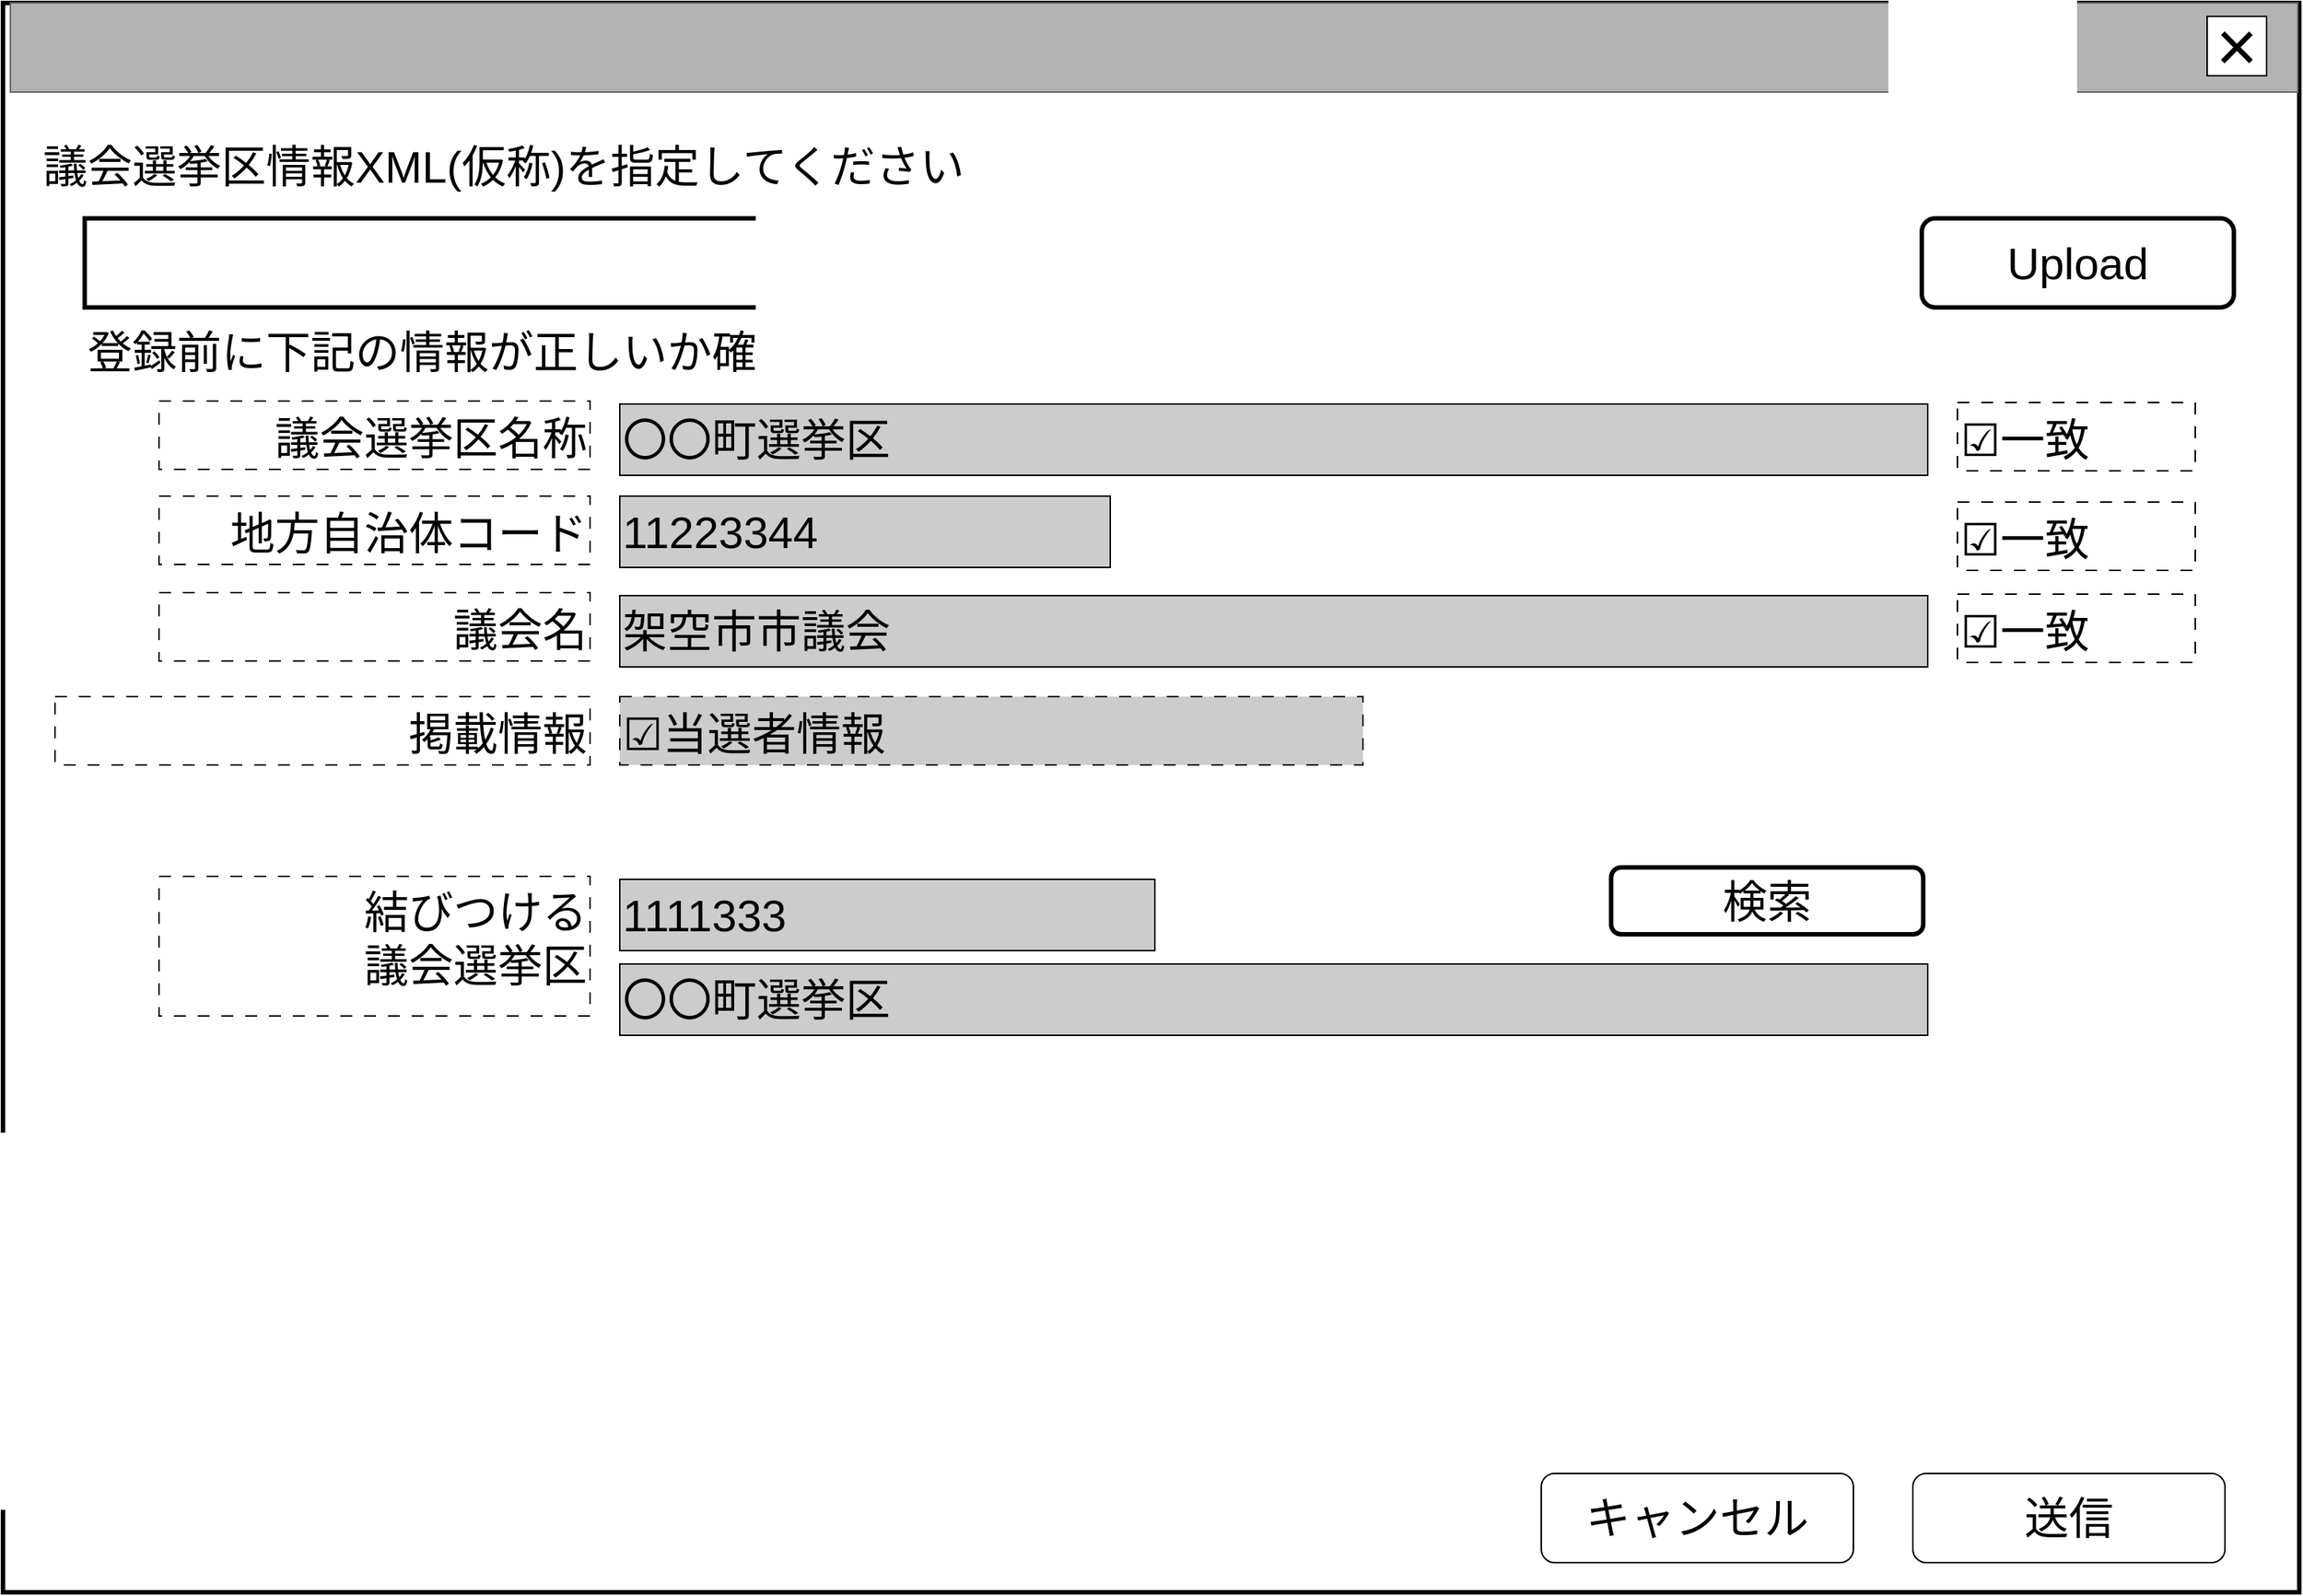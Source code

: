 <mxfile version="24.0.4" type="device">
  <diagram name="ページ1" id="LE8fIzdrHe0wcv1LTvfw">
    <mxGraphModel dx="2474" dy="1480" grid="1" gridSize="10" guides="1" tooltips="1" connect="1" arrows="1" fold="1" page="1" pageScale="1" pageWidth="1600" pageHeight="1200" math="0" shadow="0">
      <root>
        <mxCell id="0" />
        <mxCell id="cFaB45KztUIKXS-_cTrr-4" value="背景" style="locked=1;" parent="0" visible="0" />
        <mxCell id="cFaB45KztUIKXS-_cTrr-5" value="" style="rounded=0;whiteSpace=wrap;html=1;strokeWidth=3;" parent="cFaB45KztUIKXS-_cTrr-4" vertex="1">
          <mxGeometry x="1" y="1" width="1595" height="1180" as="geometry" />
        </mxCell>
        <mxCell id="cFaB45KztUIKXS-_cTrr-6" value="" style="rounded=0;whiteSpace=wrap;html=1;fillColor=#B3B3B3;fontColor=#333333;strokeColor=#666666;" parent="cFaB45KztUIKXS-_cTrr-4" vertex="1">
          <mxGeometry width="1595" height="60" as="geometry" />
        </mxCell>
        <mxCell id="cFaB45KztUIKXS-_cTrr-7" value="&lt;font style=&quot;font-size: 48px;&quot;&gt;×&lt;/font&gt;" style="rounded=0;whiteSpace=wrap;html=1;" parent="cFaB45KztUIKXS-_cTrr-4" vertex="1">
          <mxGeometry x="1550" y="10" width="40" height="40" as="geometry" />
        </mxCell>
        <mxCell id="cFaB45KztUIKXS-_cTrr-8" value="" style="rounded=0;whiteSpace=wrap;html=1;" parent="cFaB45KztUIKXS-_cTrr-4" vertex="1">
          <mxGeometry x="830" y="670" width="120" height="60" as="geometry" />
        </mxCell>
        <mxCell id="cFaB45KztUIKXS-_cTrr-9" value="ウインドウ" style="locked=1;" parent="0" />
        <mxCell id="cFaB45KztUIKXS-_cTrr-10" value="" style="rounded=0;whiteSpace=wrap;html=1;strokeWidth=3;" parent="cFaB45KztUIKXS-_cTrr-9" vertex="1">
          <mxGeometry x="6" y="48" width="1545" height="1070" as="geometry" />
        </mxCell>
        <mxCell id="cFaB45KztUIKXS-_cTrr-11" value="" style="rounded=0;whiteSpace=wrap;html=1;fillColor=#B3B3B3;fontColor=#333333;strokeColor=#666666;" parent="cFaB45KztUIKXS-_cTrr-9" vertex="1">
          <mxGeometry x="11" y="48" width="1539" height="60" as="geometry" />
        </mxCell>
        <mxCell id="cFaB45KztUIKXS-_cTrr-12" value="&lt;font style=&quot;font-size: 48px;&quot;&gt;×&lt;/font&gt;" style="rounded=0;whiteSpace=wrap;html=1;" parent="cFaB45KztUIKXS-_cTrr-9" vertex="1">
          <mxGeometry x="1489" y="57" width="40" height="40" as="geometry" />
        </mxCell>
        <mxCell id="cFaB45KztUIKXS-_cTrr-14" value="名称未設定レイヤ" style="" parent="0" />
        <mxCell id="HvR4dSRWBfD3urc1JDpB-8" value="&lt;font style=&quot;font-size: 30px;&quot;&gt;登録前に下記の情報が正しいか確認をしてください&lt;/font&gt;" style="text;html=1;strokeColor=none;fillColor=none;align=left;verticalAlign=middle;whiteSpace=wrap;rounded=0;" parent="cFaB45KztUIKXS-_cTrr-14" vertex="1">
          <mxGeometry x="61" y="268" width="750" height="30" as="geometry" />
        </mxCell>
        <mxCell id="HvR4dSRWBfD3urc1JDpB-15" value="&lt;span style=&quot;font-size: 30px;&quot;&gt;送信&lt;/span&gt;" style="rounded=1;whiteSpace=wrap;html=1;" parent="cFaB45KztUIKXS-_cTrr-14" vertex="1">
          <mxGeometry x="1291" y="1038" width="210" height="60" as="geometry" />
        </mxCell>
        <mxCell id="HvR4dSRWBfD3urc1JDpB-16" value="&lt;span style=&quot;font-size: 30px;&quot;&gt;キャンセル&lt;/span&gt;" style="rounded=1;whiteSpace=wrap;html=1;" parent="cFaB45KztUIKXS-_cTrr-14" vertex="1">
          <mxGeometry x="1041" y="1038" width="210" height="60" as="geometry" />
        </mxCell>
        <mxCell id="rMlkWfYMhBXUC336Wd6b-3" value="&lt;span style=&quot;font-size: 30px;&quot;&gt;Upload&lt;/span&gt;" style="rounded=1;whiteSpace=wrap;html=1;fillColor=#FFFFFF;strokeWidth=3;" parent="cFaB45KztUIKXS-_cTrr-14" vertex="1">
          <mxGeometry x="1297" y="193" width="210" height="60" as="geometry" />
        </mxCell>
        <mxCell id="rMlkWfYMhBXUC336Wd6b-4" value="&lt;span style=&quot;font-size: 30px;&quot;&gt;議会選挙区情報XML(仮称)を指定してください&lt;/span&gt;" style="text;html=1;strokeColor=none;fillColor=none;align=left;verticalAlign=middle;whiteSpace=wrap;rounded=0;" parent="cFaB45KztUIKXS-_cTrr-14" vertex="1">
          <mxGeometry x="31" y="138" width="659" height="40" as="geometry" />
        </mxCell>
        <mxCell id="rMlkWfYMhBXUC336Wd6b-5" value="" style="rounded=0;whiteSpace=wrap;html=1;strokeWidth=3;" parent="cFaB45KztUIKXS-_cTrr-14" vertex="1">
          <mxGeometry x="61" y="193" width="1203" height="60" as="geometry" />
        </mxCell>
        <mxCell id="rMlkWfYMhBXUC336Wd6b-7" value="&lt;span style=&quot;font-size: 30px;&quot;&gt;地方自治体コード&lt;/span&gt;" style="rounded=0;whiteSpace=wrap;html=1;align=right;dashed=1;dashPattern=8 8;verticalAlign=bottom;" parent="cFaB45KztUIKXS-_cTrr-14" vertex="1">
          <mxGeometry x="111" y="380" width="290" height="46" as="geometry" />
        </mxCell>
        <mxCell id="rMlkWfYMhBXUC336Wd6b-8" value="&lt;span style=&quot;font-size: 30px;&quot;&gt;11223344&lt;/span&gt;" style="rounded=0;whiteSpace=wrap;html=1;align=left;fillColor=#CCCCCC;" parent="cFaB45KztUIKXS-_cTrr-14" vertex="1">
          <mxGeometry x="421" y="380" width="330" height="48" as="geometry" />
        </mxCell>
        <mxCell id="rMlkWfYMhBXUC336Wd6b-9" value="&lt;span style=&quot;font-size: 30px;&quot;&gt;&lt;br&gt;議会名&lt;/span&gt;" style="rounded=0;whiteSpace=wrap;html=1;align=right;dashed=1;dashPattern=8 8;verticalAlign=bottom;" parent="cFaB45KztUIKXS-_cTrr-14" vertex="1">
          <mxGeometry x="111" y="445" width="290" height="46" as="geometry" />
        </mxCell>
        <mxCell id="rMlkWfYMhBXUC336Wd6b-10" value="&lt;span style=&quot;font-size: 30px;&quot;&gt;架空市市議会&lt;/span&gt;" style="rounded=0;whiteSpace=wrap;html=1;align=left;fillColor=#CCCCCC;" parent="cFaB45KztUIKXS-_cTrr-14" vertex="1">
          <mxGeometry x="421" y="447" width="880" height="48" as="geometry" />
        </mxCell>
        <mxCell id="rMlkWfYMhBXUC336Wd6b-17" value="&lt;span style=&quot;font-size: 30px;&quot;&gt;掲載情報&lt;/span&gt;" style="rounded=0;whiteSpace=wrap;html=1;align=right;dashed=1;dashPattern=8 8;verticalAlign=bottom;" parent="cFaB45KztUIKXS-_cTrr-14" vertex="1">
          <mxGeometry x="41" y="515" width="360" height="46" as="geometry" />
        </mxCell>
        <mxCell id="rMlkWfYMhBXUC336Wd6b-19" value="&lt;span style=&quot;font-size: 30px;&quot;&gt;☑当選者情報&lt;/span&gt;" style="rounded=0;whiteSpace=wrap;html=1;align=left;dashed=1;dashPattern=8 8;verticalAlign=bottom;fillColor=#CCCCCC;" parent="cFaB45KztUIKXS-_cTrr-14" vertex="1">
          <mxGeometry x="421" y="515" width="500" height="46" as="geometry" />
        </mxCell>
        <mxCell id="rMlkWfYMhBXUC336Wd6b-20" value="&lt;span style=&quot;font-size: 30px;&quot;&gt;議会選挙区名称&lt;/span&gt;" style="rounded=0;whiteSpace=wrap;html=1;align=right;dashed=1;dashPattern=8 8;verticalAlign=bottom;" parent="cFaB45KztUIKXS-_cTrr-14" vertex="1">
          <mxGeometry x="111" y="316" width="290" height="46" as="geometry" />
        </mxCell>
        <mxCell id="rMlkWfYMhBXUC336Wd6b-21" value="&lt;span style=&quot;font-size: 30px;&quot;&gt;〇〇町選挙区&lt;/span&gt;" style="rounded=0;whiteSpace=wrap;html=1;align=left;fillColor=#CCCCCC;" parent="cFaB45KztUIKXS-_cTrr-14" vertex="1">
          <mxGeometry x="421" y="318" width="880" height="48" as="geometry" />
        </mxCell>
        <mxCell id="I98U6csfKiKjN-V1iLkN-2" value="&lt;span style=&quot;font-size: 30px;&quot;&gt;☑一致&lt;/span&gt;" style="rounded=0;whiteSpace=wrap;html=1;align=left;dashed=1;dashPattern=8 8;verticalAlign=bottom;" parent="cFaB45KztUIKXS-_cTrr-14" vertex="1">
          <mxGeometry x="1321" y="446" width="160" height="46" as="geometry" />
        </mxCell>
        <mxCell id="I98U6csfKiKjN-V1iLkN-3" value="&lt;span style=&quot;font-size: 30px;&quot;&gt;☑一致&lt;/span&gt;" style="rounded=0;whiteSpace=wrap;html=1;align=left;dashed=1;dashPattern=8 8;verticalAlign=bottom;" parent="cFaB45KztUIKXS-_cTrr-14" vertex="1">
          <mxGeometry x="1321" y="317" width="160" height="46" as="geometry" />
        </mxCell>
        <mxCell id="I98U6csfKiKjN-V1iLkN-4" value="&lt;span style=&quot;font-size: 30px;&quot;&gt;結びつける&lt;br&gt;議会選挙区&lt;/span&gt;" style="rounded=0;whiteSpace=wrap;html=1;align=right;dashed=1;dashPattern=8 8;verticalAlign=top;" parent="cFaB45KztUIKXS-_cTrr-14" vertex="1">
          <mxGeometry x="111" y="636" width="290" height="94" as="geometry" />
        </mxCell>
        <mxCell id="I98U6csfKiKjN-V1iLkN-5" value="&lt;span style=&quot;font-size: 30px;&quot;&gt;〇&lt;/span&gt;&lt;span style=&quot;font-size: 30px;&quot;&gt;〇町選挙区&lt;/span&gt;" style="rounded=0;whiteSpace=wrap;html=1;align=left;fillColor=#CCCCCC;" parent="cFaB45KztUIKXS-_cTrr-14" vertex="1">
          <mxGeometry x="421" y="695" width="880" height="48" as="geometry" />
        </mxCell>
        <mxCell id="I98U6csfKiKjN-V1iLkN-6" value="&lt;span style=&quot;font-size: 30px;&quot;&gt;1111333&lt;/span&gt;" style="rounded=0;whiteSpace=wrap;html=1;align=left;fillColor=#CCCCCC;" parent="cFaB45KztUIKXS-_cTrr-14" vertex="1">
          <mxGeometry x="421" y="638" width="360" height="48" as="geometry" />
        </mxCell>
        <mxCell id="R5iGpdARVRINriSJcsZn-0" value="&lt;span style=&quot;font-size: 30px;&quot;&gt;検索&lt;/span&gt;" style="rounded=1;whiteSpace=wrap;html=1;fillColor=#FFFFFF;strokeWidth=3;" parent="cFaB45KztUIKXS-_cTrr-14" vertex="1">
          <mxGeometry x="1088" y="630" width="210" height="45" as="geometry" />
        </mxCell>
        <mxCell id="_iQf3YuYuMXMsfgWayfe-2" value="&lt;span style=&quot;font-size: 30px;&quot;&gt;☑一致&lt;/span&gt;" style="rounded=0;whiteSpace=wrap;html=1;align=left;dashed=1;dashPattern=8 8;verticalAlign=bottom;" vertex="1" parent="cFaB45KztUIKXS-_cTrr-14">
          <mxGeometry x="1321" y="384" width="160" height="46" as="geometry" />
        </mxCell>
      </root>
    </mxGraphModel>
  </diagram>
</mxfile>
